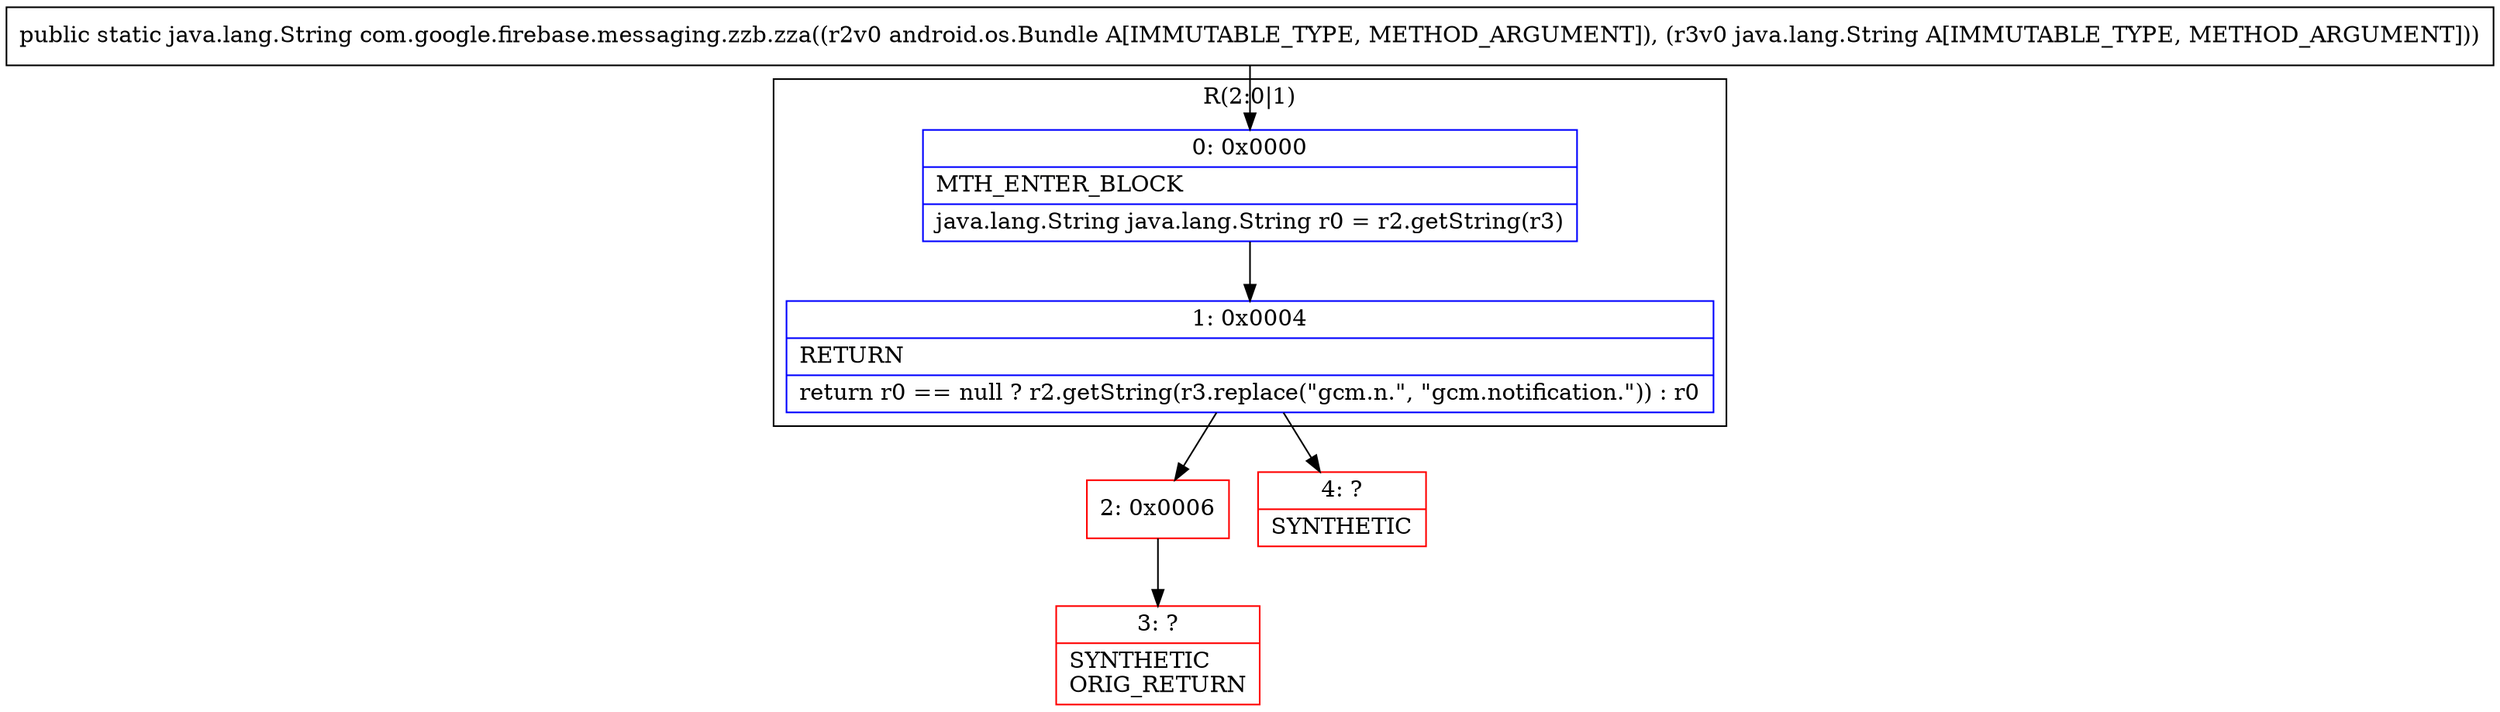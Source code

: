 digraph "CFG forcom.google.firebase.messaging.zzb.zza(Landroid\/os\/Bundle;Ljava\/lang\/String;)Ljava\/lang\/String;" {
subgraph cluster_Region_272757313 {
label = "R(2:0|1)";
node [shape=record,color=blue];
Node_0 [shape=record,label="{0\:\ 0x0000|MTH_ENTER_BLOCK\l|java.lang.String java.lang.String r0 = r2.getString(r3)\l}"];
Node_1 [shape=record,label="{1\:\ 0x0004|RETURN\l|return r0 == null ? r2.getString(r3.replace(\"gcm.n.\", \"gcm.notification.\")) : r0\l}"];
}
Node_2 [shape=record,color=red,label="{2\:\ 0x0006}"];
Node_3 [shape=record,color=red,label="{3\:\ ?|SYNTHETIC\lORIG_RETURN\l}"];
Node_4 [shape=record,color=red,label="{4\:\ ?|SYNTHETIC\l}"];
MethodNode[shape=record,label="{public static java.lang.String com.google.firebase.messaging.zzb.zza((r2v0 android.os.Bundle A[IMMUTABLE_TYPE, METHOD_ARGUMENT]), (r3v0 java.lang.String A[IMMUTABLE_TYPE, METHOD_ARGUMENT])) }"];
MethodNode -> Node_0;
Node_0 -> Node_1;
Node_1 -> Node_2;
Node_1 -> Node_4;
Node_2 -> Node_3;
}

